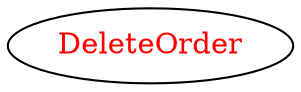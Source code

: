 digraph dependencyGraph {
 concentrate=true;
 ranksep="2.0";
 rankdir="LR"; 
 splines="ortho";
"DeleteOrder" [fontcolor="red"];
}